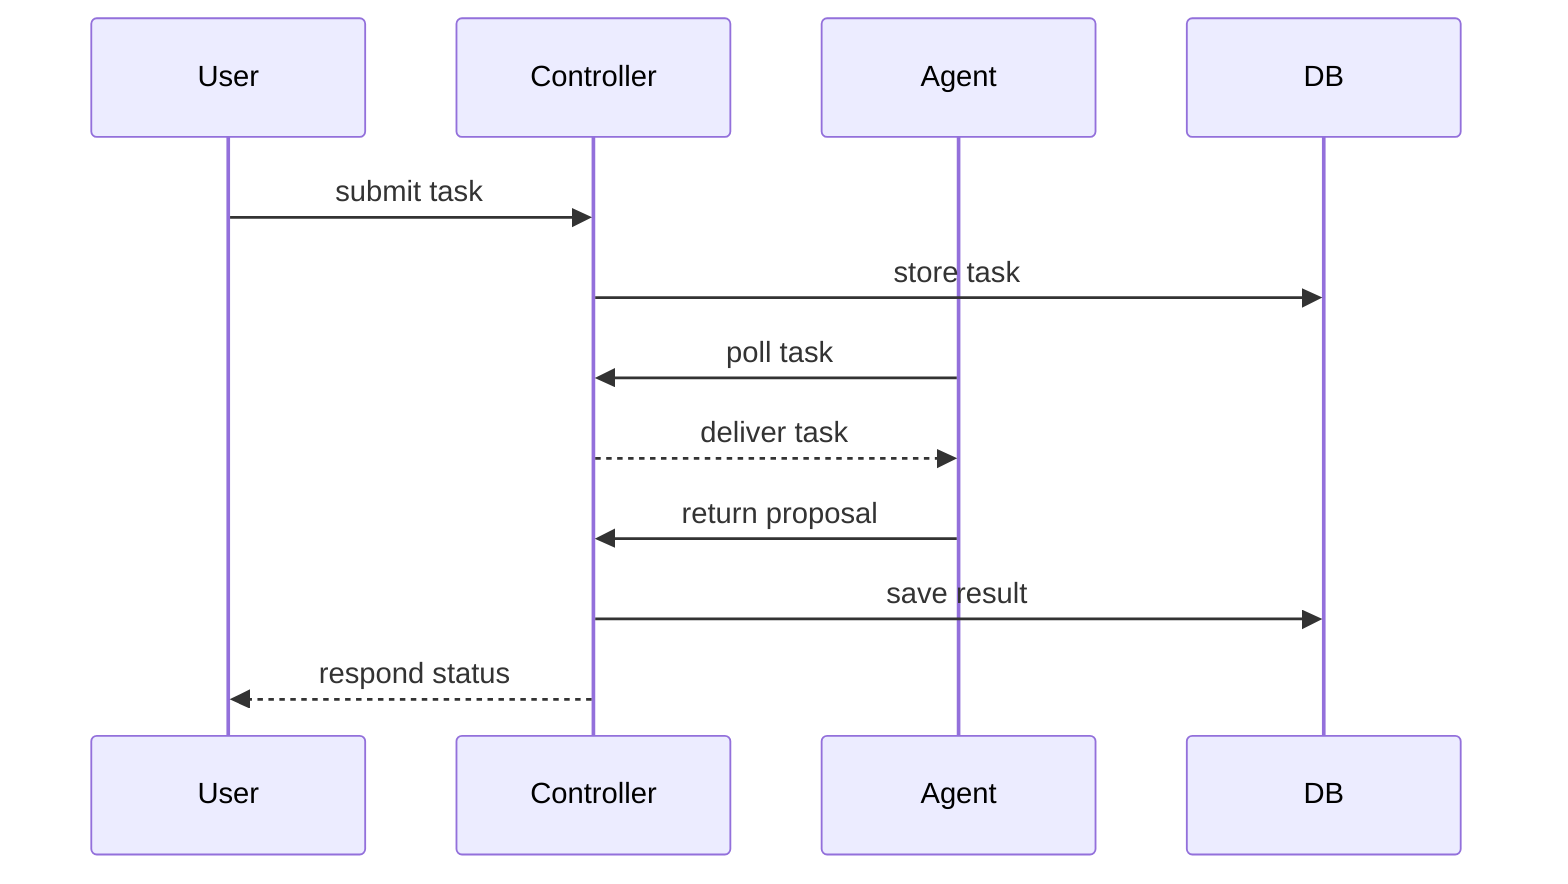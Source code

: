 sequenceDiagram
    participant User
    participant Controller
    participant Agent
    participant DB
    User->>Controller: submit task
    Controller->>DB: store task
    Agent->>Controller: poll task
    Controller-->>Agent: deliver task
    Agent->>Controller: return proposal
    Controller->>DB: save result
    Controller-->>User: respond status